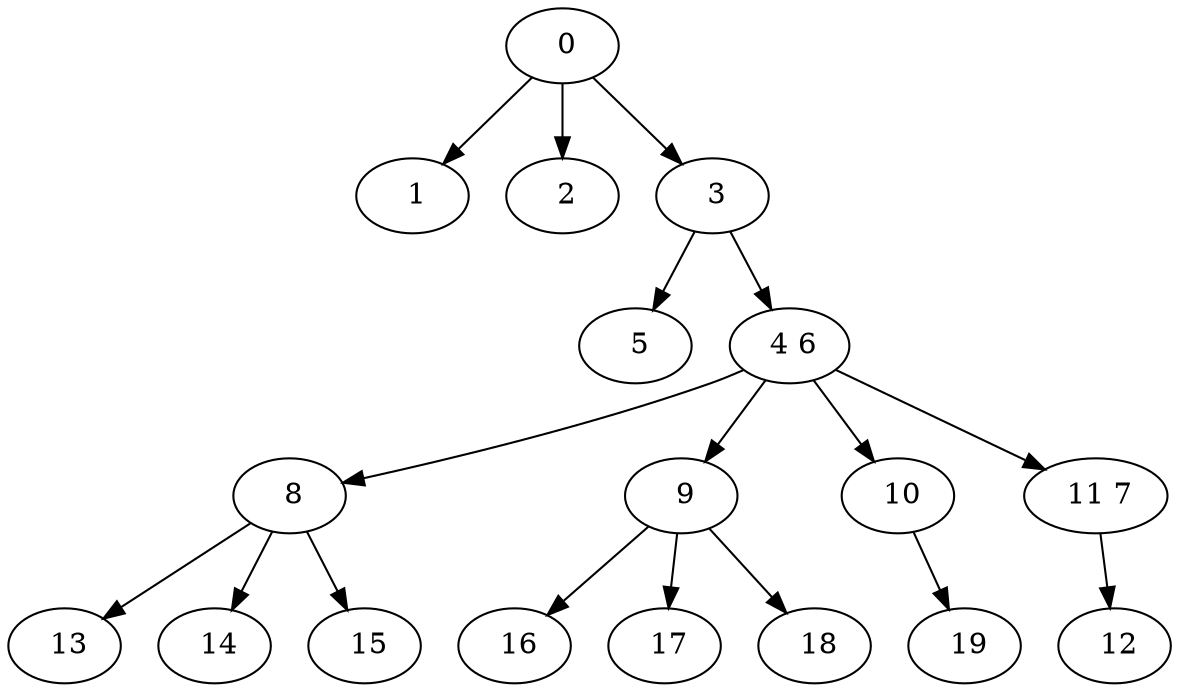 digraph mytree {
" 0" -> " 1";
" 0" -> " 2";
" 0" -> " 3";
" 1";
" 2";
" 3" -> " 5";
" 3" -> " 4 6";
" 5";
" 4 6" -> " 8";
" 4 6" -> " 9";
" 4 6" -> " 10";
" 4 6" -> " 11 7";
" 8" -> " 13";
" 8" -> " 14";
" 8" -> " 15";
" 13";
" 14";
" 15";
" 9" -> " 16";
" 9" -> " 17";
" 9" -> " 18";
" 16";
" 17";
" 18";
" 10" -> " 19";
" 19";
" 11 7" -> " 12";
" 12";
}
